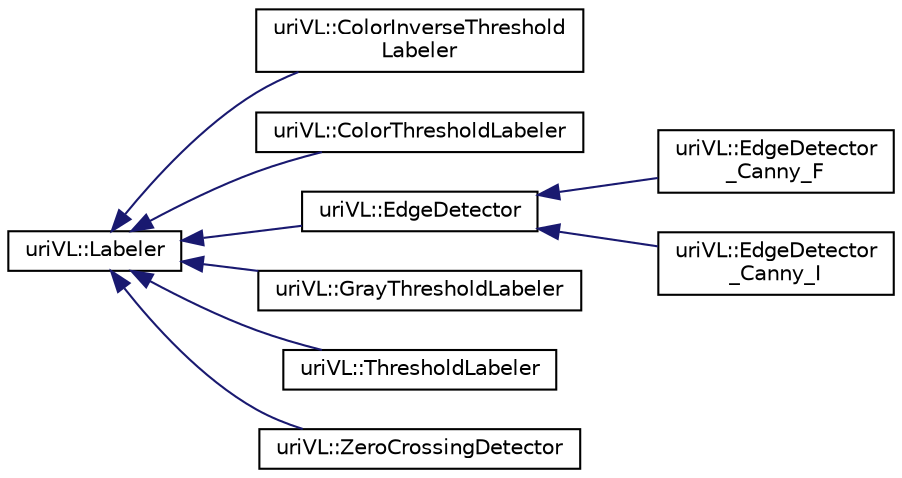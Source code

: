 digraph "Graphical Class Hierarchy"
{
  edge [fontname="Helvetica",fontsize="10",labelfontname="Helvetica",labelfontsize="10"];
  node [fontname="Helvetica",fontsize="10",shape=record];
  rankdir="LR";
  Node1 [label="uriVL::Labeler",height=0.2,width=0.4,color="black", fillcolor="white", style="filled",URL="$classuriVL_1_1Labeler.html",tooltip="A Labeler object assigns a label to each pixel of its input image. "];
  Node1 -> Node2 [dir="back",color="midnightblue",fontsize="10",style="solid",fontname="Helvetica"];
  Node2 [label="uriVL::ColorInverseThreshold\lLabeler",height=0.2,width=0.4,color="black", fillcolor="white", style="filled",URL="$classuriVL_1_1ColorInverseThresholdLabeler.html",tooltip="A ColorInverseThresholdLabeler segments an image into regions based on a set of predefined color thre..."];
  Node1 -> Node3 [dir="back",color="midnightblue",fontsize="10",style="solid",fontname="Helvetica"];
  Node3 [label="uriVL::ColorThresholdLabeler",height=0.2,width=0.4,color="black", fillcolor="white", style="filled",URL="$classuriVL_1_1ColorThresholdLabeler.html",tooltip="A ColorThresholdLabeler segments an image into regions based on a set of predefined color threshold-b..."];
  Node1 -> Node4 [dir="back",color="midnightblue",fontsize="10",style="solid",fontname="Helvetica"];
  Node4 [label="uriVL::EdgeDetector",height=0.2,width=0.4,color="black", fillcolor="white", style="filled",URL="$classuriVL_1_1EdgeDetector.html",tooltip="EdgeDetector class. "];
  Node4 -> Node5 [dir="back",color="midnightblue",fontsize="10",style="solid",fontname="Helvetica"];
  Node5 [label="uriVL::EdgeDetector\l_Canny_F",height=0.2,width=0.4,color="black", fillcolor="white", style="filled",URL="$classuriVL_1_1EdgeDetector__Canny__F.html",tooltip="EdgeDetector_Canny_F class. "];
  Node4 -> Node6 [dir="back",color="midnightblue",fontsize="10",style="solid",fontname="Helvetica"];
  Node6 [label="uriVL::EdgeDetector\l_Canny_I",height=0.2,width=0.4,color="black", fillcolor="white", style="filled",URL="$classuriVL_1_1EdgeDetector__Canny__I.html",tooltip="EdgeDetector_Canny_I. "];
  Node1 -> Node7 [dir="back",color="midnightblue",fontsize="10",style="solid",fontname="Helvetica"];
  Node7 [label="uriVL::GrayThresholdLabeler",height=0.2,width=0.4,color="black", fillcolor="white", style="filled",URL="$classuriVL_1_1GrayThresholdLabeler.html",tooltip="A GrayThresholdLabeler segments an image into regions based on a set of predefined gray-level modes..."];
  Node1 -> Node8 [dir="back",color="midnightblue",fontsize="10",style="solid",fontname="Helvetica"];
  Node8 [label="uriVL::ThresholdLabeler",height=0.2,width=0.4,color="black", fillcolor="white", style="filled",URL="$classuriVL_1_1ThresholdLabeler.html",tooltip="Pure virtual parent class for objects that segment an image into regions based on a set of predefined..."];
  Node1 -> Node9 [dir="back",color="midnightblue",fontsize="10",style="solid",fontname="Helvetica"];
  Node9 [label="uriVL::ZeroCrossingDetector",height=0.2,width=0.4,color="black", fillcolor="white", style="filled",URL="$classuriVL_1_1ZeroCrossingDetector.html",tooltip="ZeroCrossingDetector class. "];
}
